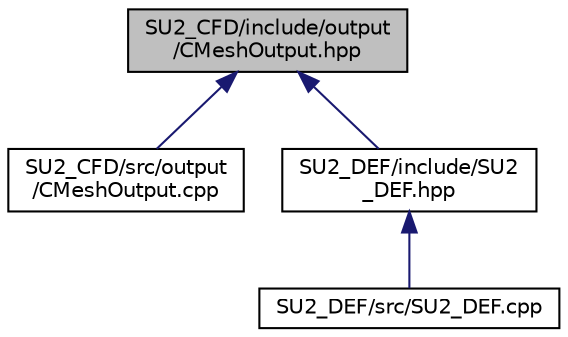 digraph "SU2_CFD/include/output/CMeshOutput.hpp"
{
 // LATEX_PDF_SIZE
  edge [fontname="Helvetica",fontsize="10",labelfontname="Helvetica",labelfontsize="10"];
  node [fontname="Helvetica",fontsize="10",shape=record];
  Node1 [label="SU2_CFD/include/output\l/CMeshOutput.hpp",height=0.2,width=0.4,color="black", fillcolor="grey75", style="filled", fontcolor="black",tooltip="Headers of the mesh output."];
  Node1 -> Node2 [dir="back",color="midnightblue",fontsize="10",style="solid",fontname="Helvetica"];
  Node2 [label="SU2_CFD/src/output\l/CMeshOutput.cpp",height=0.2,width=0.4,color="black", fillcolor="white", style="filled",URL="$CMeshOutput_8cpp.html",tooltip="Main subroutines for the heat solver output."];
  Node1 -> Node3 [dir="back",color="midnightblue",fontsize="10",style="solid",fontname="Helvetica"];
  Node3 [label="SU2_DEF/include/SU2\l_DEF.hpp",height=0.2,width=0.4,color="black", fillcolor="white", style="filled",URL="$SU2__DEF_8hpp.html",tooltip="Headers of the main subroutines of the code SU2_DEF. The subroutines and functions are in the SU2_DEF..."];
  Node3 -> Node4 [dir="back",color="midnightblue",fontsize="10",style="solid",fontname="Helvetica"];
  Node4 [label="SU2_DEF/src/SU2_DEF.cpp",height=0.2,width=0.4,color="black", fillcolor="white", style="filled",URL="$SU2__DEF_8cpp.html",tooltip="Main file of Mesh Deformation Code (SU2_DEF)."];
}
